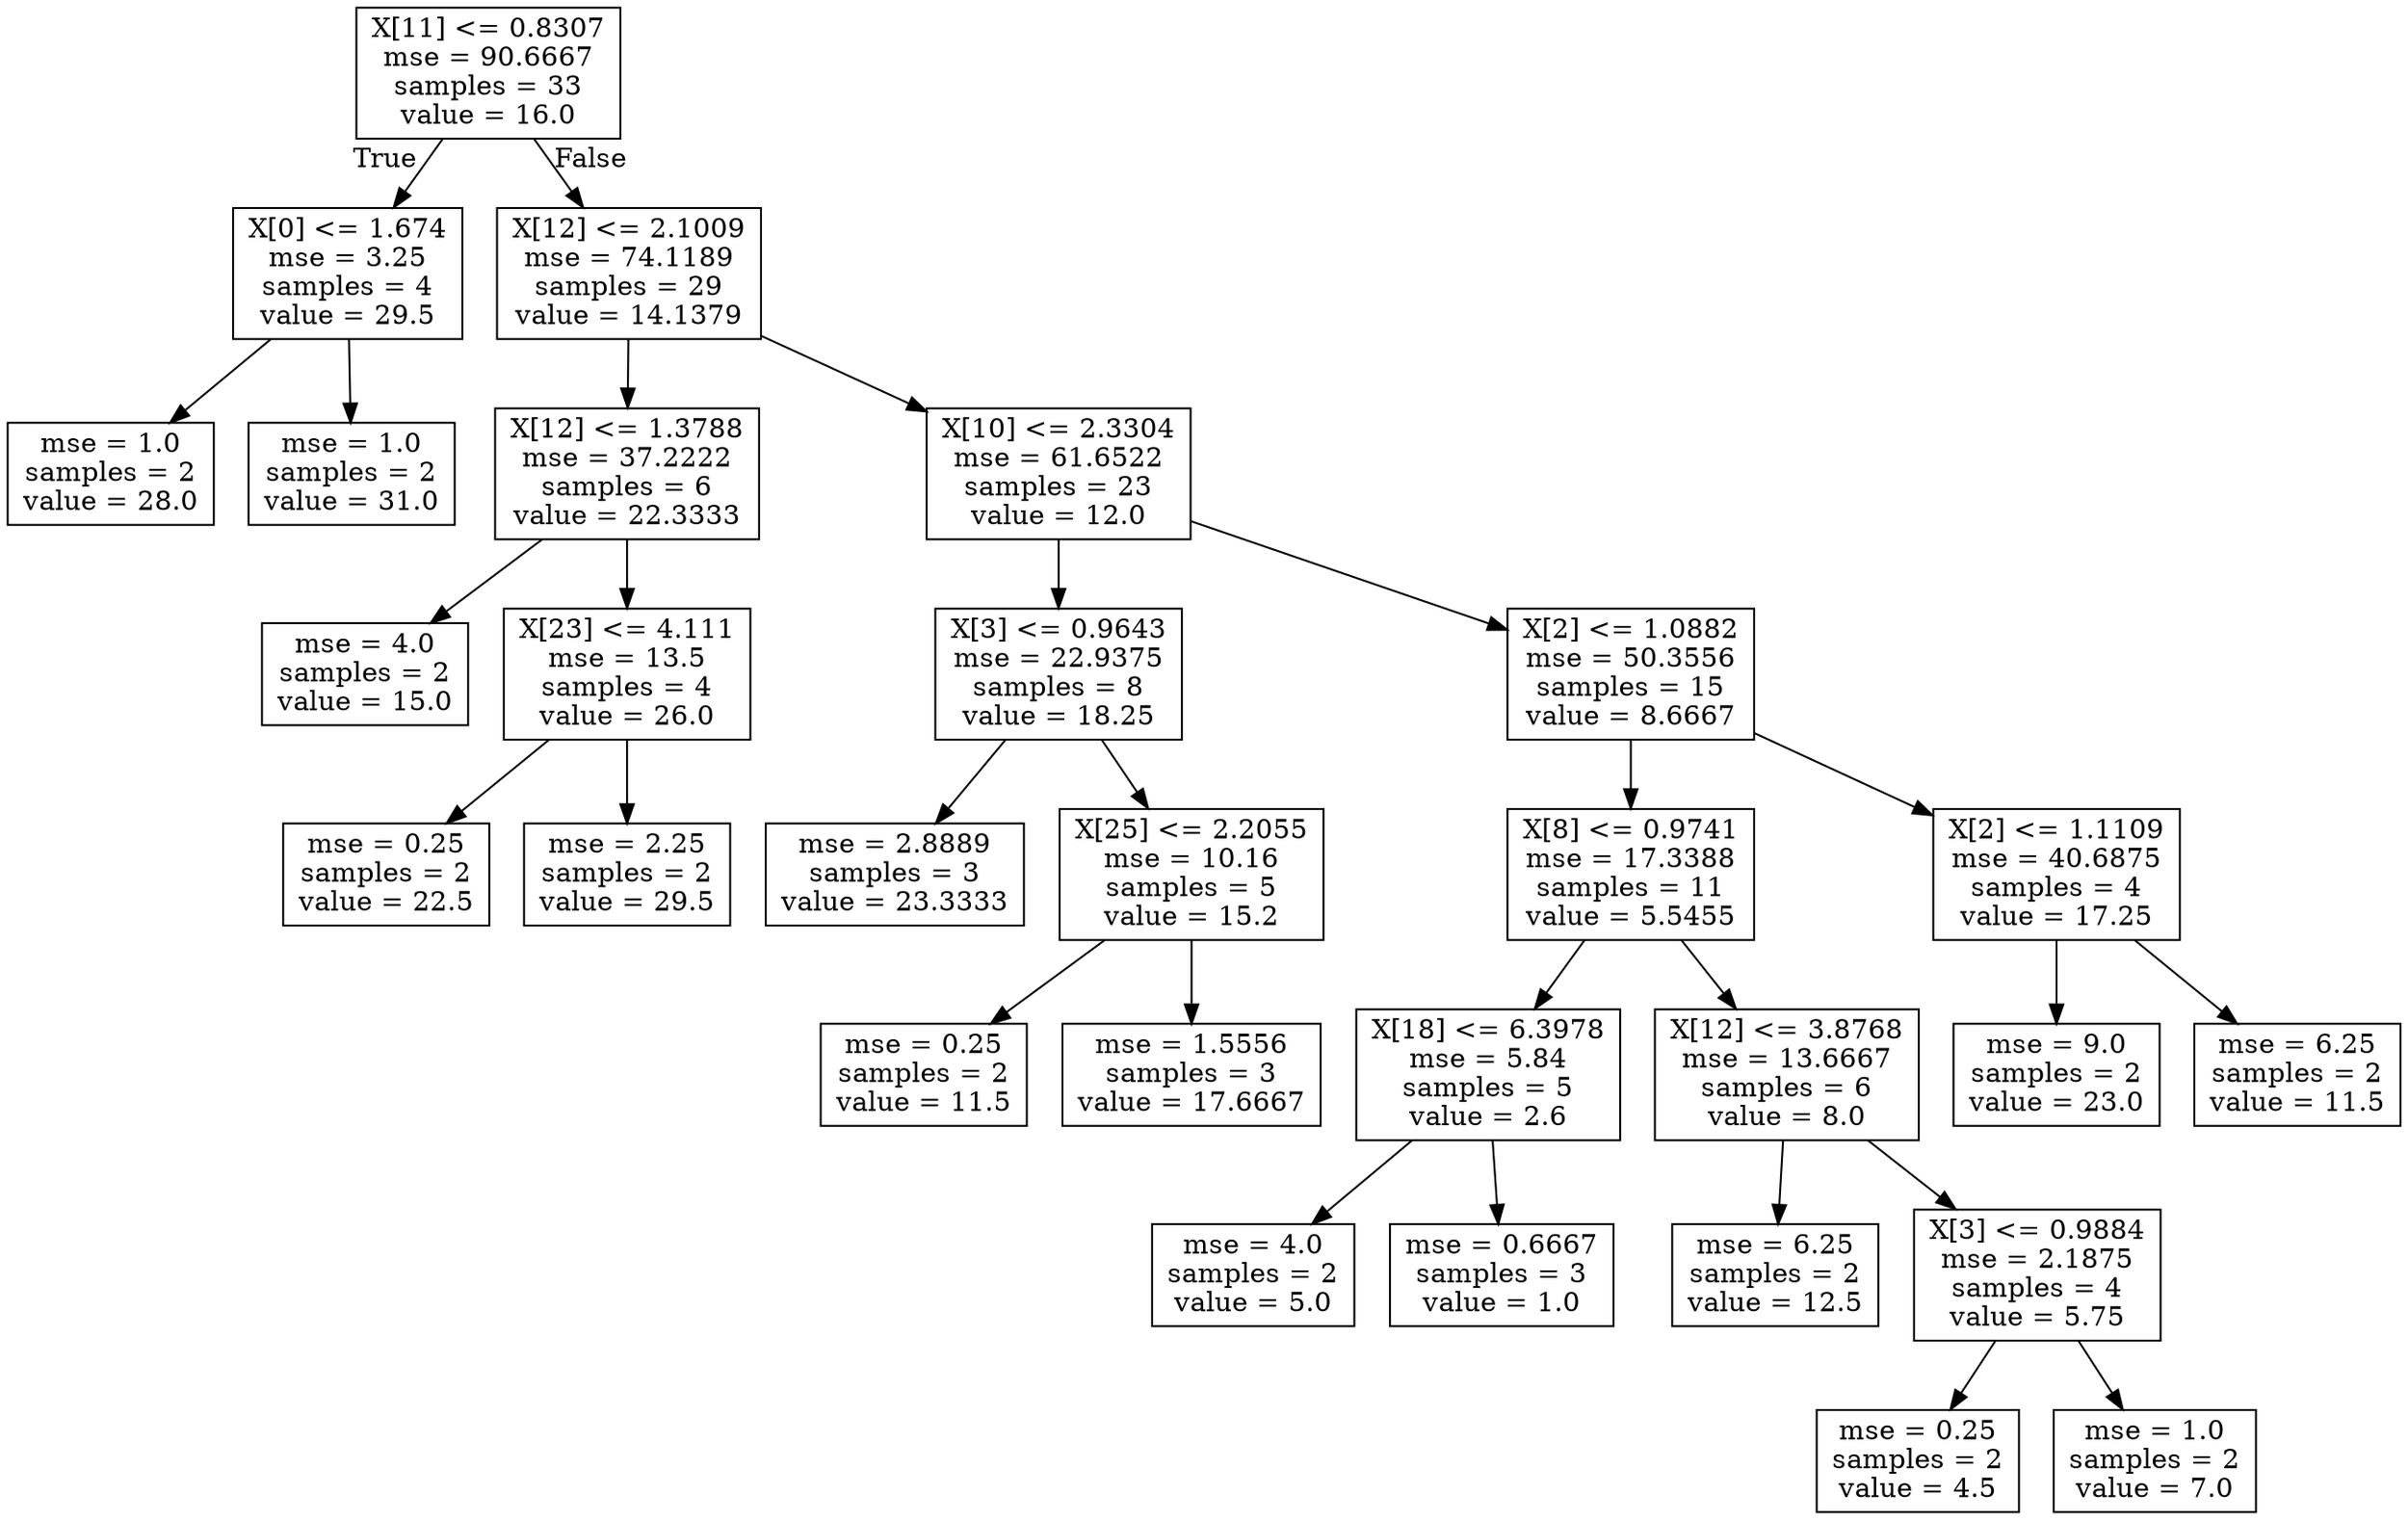 digraph Tree {
node [shape=box] ;
0 [label="X[11] <= 0.8307\nmse = 90.6667\nsamples = 33\nvalue = 16.0"] ;
1 [label="X[0] <= 1.674\nmse = 3.25\nsamples = 4\nvalue = 29.5"] ;
0 -> 1 [labeldistance=2.5, labelangle=45, headlabel="True"] ;
2 [label="mse = 1.0\nsamples = 2\nvalue = 28.0"] ;
1 -> 2 ;
3 [label="mse = 1.0\nsamples = 2\nvalue = 31.0"] ;
1 -> 3 ;
4 [label="X[12] <= 2.1009\nmse = 74.1189\nsamples = 29\nvalue = 14.1379"] ;
0 -> 4 [labeldistance=2.5, labelangle=-45, headlabel="False"] ;
5 [label="X[12] <= 1.3788\nmse = 37.2222\nsamples = 6\nvalue = 22.3333"] ;
4 -> 5 ;
6 [label="mse = 4.0\nsamples = 2\nvalue = 15.0"] ;
5 -> 6 ;
7 [label="X[23] <= 4.111\nmse = 13.5\nsamples = 4\nvalue = 26.0"] ;
5 -> 7 ;
8 [label="mse = 0.25\nsamples = 2\nvalue = 22.5"] ;
7 -> 8 ;
9 [label="mse = 2.25\nsamples = 2\nvalue = 29.5"] ;
7 -> 9 ;
10 [label="X[10] <= 2.3304\nmse = 61.6522\nsamples = 23\nvalue = 12.0"] ;
4 -> 10 ;
11 [label="X[3] <= 0.9643\nmse = 22.9375\nsamples = 8\nvalue = 18.25"] ;
10 -> 11 ;
12 [label="mse = 2.8889\nsamples = 3\nvalue = 23.3333"] ;
11 -> 12 ;
13 [label="X[25] <= 2.2055\nmse = 10.16\nsamples = 5\nvalue = 15.2"] ;
11 -> 13 ;
14 [label="mse = 0.25\nsamples = 2\nvalue = 11.5"] ;
13 -> 14 ;
15 [label="mse = 1.5556\nsamples = 3\nvalue = 17.6667"] ;
13 -> 15 ;
16 [label="X[2] <= 1.0882\nmse = 50.3556\nsamples = 15\nvalue = 8.6667"] ;
10 -> 16 ;
17 [label="X[8] <= 0.9741\nmse = 17.3388\nsamples = 11\nvalue = 5.5455"] ;
16 -> 17 ;
18 [label="X[18] <= 6.3978\nmse = 5.84\nsamples = 5\nvalue = 2.6"] ;
17 -> 18 ;
19 [label="mse = 4.0\nsamples = 2\nvalue = 5.0"] ;
18 -> 19 ;
20 [label="mse = 0.6667\nsamples = 3\nvalue = 1.0"] ;
18 -> 20 ;
21 [label="X[12] <= 3.8768\nmse = 13.6667\nsamples = 6\nvalue = 8.0"] ;
17 -> 21 ;
22 [label="mse = 6.25\nsamples = 2\nvalue = 12.5"] ;
21 -> 22 ;
23 [label="X[3] <= 0.9884\nmse = 2.1875\nsamples = 4\nvalue = 5.75"] ;
21 -> 23 ;
24 [label="mse = 0.25\nsamples = 2\nvalue = 4.5"] ;
23 -> 24 ;
25 [label="mse = 1.0\nsamples = 2\nvalue = 7.0"] ;
23 -> 25 ;
26 [label="X[2] <= 1.1109\nmse = 40.6875\nsamples = 4\nvalue = 17.25"] ;
16 -> 26 ;
27 [label="mse = 9.0\nsamples = 2\nvalue = 23.0"] ;
26 -> 27 ;
28 [label="mse = 6.25\nsamples = 2\nvalue = 11.5"] ;
26 -> 28 ;
}